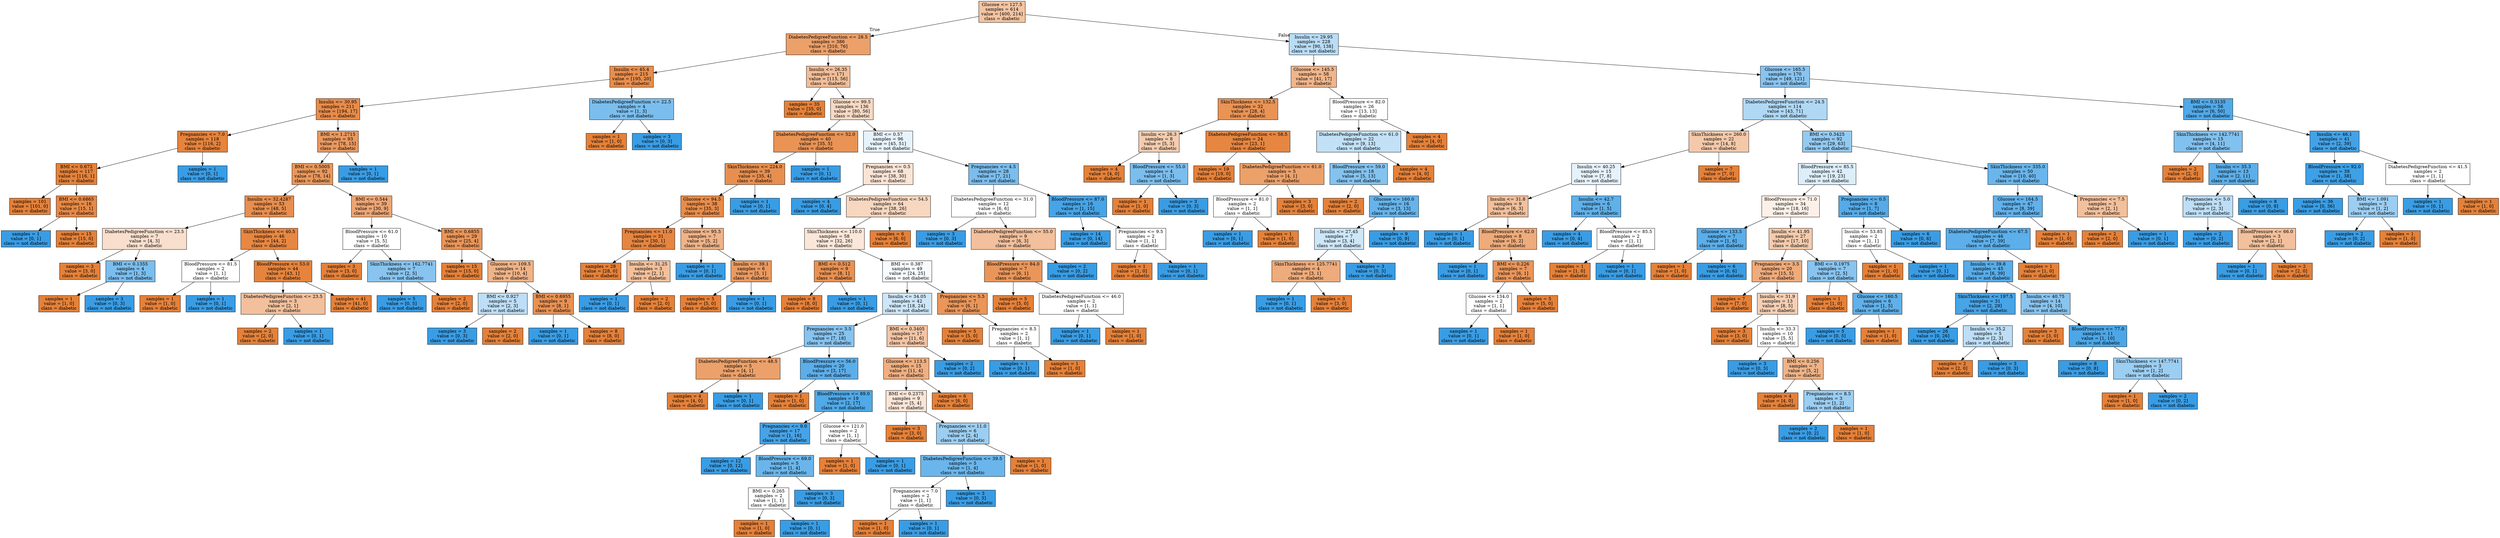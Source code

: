digraph Tree {
node [shape=box, style="filled", color="black"] ;
0 [label="Glucose <= 127.5\nsamples = 614\nvalue = [400, 214]\nclass = diabetic", fillcolor="#e5813977"] ;
1 [label="DiabetesPedigreeFunction <= 28.5\nsamples = 386\nvalue = [310, 76]\nclass = diabetic", fillcolor="#e58139c0"] ;
0 -> 1 [labeldistance=2.5, labelangle=45, headlabel="True"] ;
2 [label="Insulin <= 45.4\nsamples = 215\nvalue = [195, 20]\nclass = diabetic", fillcolor="#e58139e5"] ;
1 -> 2 ;
3 [label="Insulin <= 30.95\nsamples = 211\nvalue = [194, 17]\nclass = diabetic", fillcolor="#e58139e9"] ;
2 -> 3 ;
4 [label="Pregnancies <= 7.0\nsamples = 118\nvalue = [116, 2]\nclass = diabetic", fillcolor="#e58139fb"] ;
3 -> 4 ;
5 [label="BMI <= 0.672\nsamples = 117\nvalue = [116, 1]\nclass = diabetic", fillcolor="#e58139fd"] ;
4 -> 5 ;
6 [label="samples = 101\nvalue = [101, 0]\nclass = diabetic", fillcolor="#e58139ff"] ;
5 -> 6 ;
7 [label="BMI <= 0.6865\nsamples = 16\nvalue = [15, 1]\nclass = diabetic", fillcolor="#e58139ee"] ;
5 -> 7 ;
8 [label="samples = 1\nvalue = [0, 1]\nclass = not diabetic", fillcolor="#399de5ff"] ;
7 -> 8 ;
9 [label="samples = 15\nvalue = [15, 0]\nclass = diabetic", fillcolor="#e58139ff"] ;
7 -> 9 ;
10 [label="samples = 1\nvalue = [0, 1]\nclass = not diabetic", fillcolor="#399de5ff"] ;
4 -> 10 ;
11 [label="BMI <= 1.2715\nsamples = 93\nvalue = [78, 15]\nclass = diabetic", fillcolor="#e58139ce"] ;
3 -> 11 ;
12 [label="BMI <= 0.5005\nsamples = 92\nvalue = [78, 14]\nclass = diabetic", fillcolor="#e58139d1"] ;
11 -> 12 ;
13 [label="Insulin <= 32.4287\nsamples = 53\nvalue = [48, 5]\nclass = diabetic", fillcolor="#e58139e4"] ;
12 -> 13 ;
14 [label="DiabetesPedigreeFunction <= 23.5\nsamples = 7\nvalue = [4, 3]\nclass = diabetic", fillcolor="#e5813940"] ;
13 -> 14 ;
15 [label="samples = 3\nvalue = [3, 0]\nclass = diabetic", fillcolor="#e58139ff"] ;
14 -> 15 ;
16 [label="BMI <= 0.1355\nsamples = 4\nvalue = [1, 3]\nclass = not diabetic", fillcolor="#399de5aa"] ;
14 -> 16 ;
17 [label="samples = 1\nvalue = [1, 0]\nclass = diabetic", fillcolor="#e58139ff"] ;
16 -> 17 ;
18 [label="samples = 3\nvalue = [0, 3]\nclass = not diabetic", fillcolor="#399de5ff"] ;
16 -> 18 ;
19 [label="SkinThickness <= 40.5\nsamples = 46\nvalue = [44, 2]\nclass = diabetic", fillcolor="#e58139f3"] ;
13 -> 19 ;
20 [label="BloodPressure <= 81.5\nsamples = 2\nvalue = [1, 1]\nclass = diabetic", fillcolor="#e5813900"] ;
19 -> 20 ;
21 [label="samples = 1\nvalue = [1, 0]\nclass = diabetic", fillcolor="#e58139ff"] ;
20 -> 21 ;
22 [label="samples = 1\nvalue = [0, 1]\nclass = not diabetic", fillcolor="#399de5ff"] ;
20 -> 22 ;
23 [label="BloodPressure <= 53.0\nsamples = 44\nvalue = [43, 1]\nclass = diabetic", fillcolor="#e58139f9"] ;
19 -> 23 ;
24 [label="DiabetesPedigreeFunction <= 23.5\nsamples = 3\nvalue = [2, 1]\nclass = diabetic", fillcolor="#e581397f"] ;
23 -> 24 ;
25 [label="samples = 2\nvalue = [2, 0]\nclass = diabetic", fillcolor="#e58139ff"] ;
24 -> 25 ;
26 [label="samples = 1\nvalue = [0, 1]\nclass = not diabetic", fillcolor="#399de5ff"] ;
24 -> 26 ;
27 [label="samples = 41\nvalue = [41, 0]\nclass = diabetic", fillcolor="#e58139ff"] ;
23 -> 27 ;
28 [label="BMI <= 0.544\nsamples = 39\nvalue = [30, 9]\nclass = diabetic", fillcolor="#e58139b3"] ;
12 -> 28 ;
29 [label="BloodPressure <= 61.0\nsamples = 10\nvalue = [5, 5]\nclass = diabetic", fillcolor="#e5813900"] ;
28 -> 29 ;
30 [label="samples = 3\nvalue = [3, 0]\nclass = diabetic", fillcolor="#e58139ff"] ;
29 -> 30 ;
31 [label="SkinThickness <= 162.7741\nsamples = 7\nvalue = [2, 5]\nclass = not diabetic", fillcolor="#399de599"] ;
29 -> 31 ;
32 [label="samples = 5\nvalue = [0, 5]\nclass = not diabetic", fillcolor="#399de5ff"] ;
31 -> 32 ;
33 [label="samples = 2\nvalue = [2, 0]\nclass = diabetic", fillcolor="#e58139ff"] ;
31 -> 33 ;
34 [label="BMI <= 0.6855\nsamples = 29\nvalue = [25, 4]\nclass = diabetic", fillcolor="#e58139d6"] ;
28 -> 34 ;
35 [label="samples = 15\nvalue = [15, 0]\nclass = diabetic", fillcolor="#e58139ff"] ;
34 -> 35 ;
36 [label="Glucose <= 109.5\nsamples = 14\nvalue = [10, 4]\nclass = diabetic", fillcolor="#e5813999"] ;
34 -> 36 ;
37 [label="BMI <= 0.927\nsamples = 5\nvalue = [2, 3]\nclass = not diabetic", fillcolor="#399de555"] ;
36 -> 37 ;
38 [label="samples = 3\nvalue = [0, 3]\nclass = not diabetic", fillcolor="#399de5ff"] ;
37 -> 38 ;
39 [label="samples = 2\nvalue = [2, 0]\nclass = diabetic", fillcolor="#e58139ff"] ;
37 -> 39 ;
40 [label="BMI <= 0.6955\nsamples = 9\nvalue = [8, 1]\nclass = diabetic", fillcolor="#e58139df"] ;
36 -> 40 ;
41 [label="samples = 1\nvalue = [0, 1]\nclass = not diabetic", fillcolor="#399de5ff"] ;
40 -> 41 ;
42 [label="samples = 8\nvalue = [8, 0]\nclass = diabetic", fillcolor="#e58139ff"] ;
40 -> 42 ;
43 [label="samples = 1\nvalue = [0, 1]\nclass = not diabetic", fillcolor="#399de5ff"] ;
11 -> 43 ;
44 [label="DiabetesPedigreeFunction <= 22.5\nsamples = 4\nvalue = [1, 3]\nclass = not diabetic", fillcolor="#399de5aa"] ;
2 -> 44 ;
45 [label="samples = 1\nvalue = [1, 0]\nclass = diabetic", fillcolor="#e58139ff"] ;
44 -> 45 ;
46 [label="samples = 3\nvalue = [0, 3]\nclass = not diabetic", fillcolor="#399de5ff"] ;
44 -> 46 ;
47 [label="Insulin <= 26.35\nsamples = 171\nvalue = [115, 56]\nclass = diabetic", fillcolor="#e5813983"] ;
1 -> 47 ;
48 [label="samples = 35\nvalue = [35, 0]\nclass = diabetic", fillcolor="#e58139ff"] ;
47 -> 48 ;
49 [label="Glucose <= 99.5\nsamples = 136\nvalue = [80, 56]\nclass = diabetic", fillcolor="#e581394d"] ;
47 -> 49 ;
50 [label="DiabetesPedigreeFunction <= 52.0\nsamples = 40\nvalue = [35, 5]\nclass = diabetic", fillcolor="#e58139db"] ;
49 -> 50 ;
51 [label="SkinThickness <= 224.0\nsamples = 39\nvalue = [35, 4]\nclass = diabetic", fillcolor="#e58139e2"] ;
50 -> 51 ;
52 [label="Glucose <= 94.5\nsamples = 38\nvalue = [35, 3]\nclass = diabetic", fillcolor="#e58139e9"] ;
51 -> 52 ;
53 [label="Pregnancies <= 11.0\nsamples = 31\nvalue = [30, 1]\nclass = diabetic", fillcolor="#e58139f6"] ;
52 -> 53 ;
54 [label="samples = 28\nvalue = [28, 0]\nclass = diabetic", fillcolor="#e58139ff"] ;
53 -> 54 ;
55 [label="Insulin <= 31.25\nsamples = 3\nvalue = [2, 1]\nclass = diabetic", fillcolor="#e581397f"] ;
53 -> 55 ;
56 [label="samples = 1\nvalue = [0, 1]\nclass = not diabetic", fillcolor="#399de5ff"] ;
55 -> 56 ;
57 [label="samples = 2\nvalue = [2, 0]\nclass = diabetic", fillcolor="#e58139ff"] ;
55 -> 57 ;
58 [label="Glucose <= 95.5\nsamples = 7\nvalue = [5, 2]\nclass = diabetic", fillcolor="#e5813999"] ;
52 -> 58 ;
59 [label="samples = 1\nvalue = [0, 1]\nclass = not diabetic", fillcolor="#399de5ff"] ;
58 -> 59 ;
60 [label="Insulin <= 39.1\nsamples = 6\nvalue = [5, 1]\nclass = diabetic", fillcolor="#e58139cc"] ;
58 -> 60 ;
61 [label="samples = 5\nvalue = [5, 0]\nclass = diabetic", fillcolor="#e58139ff"] ;
60 -> 61 ;
62 [label="samples = 1\nvalue = [0, 1]\nclass = not diabetic", fillcolor="#399de5ff"] ;
60 -> 62 ;
63 [label="samples = 1\nvalue = [0, 1]\nclass = not diabetic", fillcolor="#399de5ff"] ;
51 -> 63 ;
64 [label="samples = 1\nvalue = [0, 1]\nclass = not diabetic", fillcolor="#399de5ff"] ;
50 -> 64 ;
65 [label="BMI <= 0.57\nsamples = 96\nvalue = [45, 51]\nclass = not diabetic", fillcolor="#399de51e"] ;
49 -> 65 ;
66 [label="Pregnancies <= 0.5\nsamples = 68\nvalue = [38, 30]\nclass = diabetic", fillcolor="#e5813936"] ;
65 -> 66 ;
67 [label="samples = 4\nvalue = [0, 4]\nclass = not diabetic", fillcolor="#399de5ff"] ;
66 -> 67 ;
68 [label="DiabetesPedigreeFunction <= 54.5\nsamples = 64\nvalue = [38, 26]\nclass = diabetic", fillcolor="#e5813951"] ;
66 -> 68 ;
69 [label="SkinThickness <= 110.0\nsamples = 58\nvalue = [32, 26]\nclass = diabetic", fillcolor="#e5813930"] ;
68 -> 69 ;
70 [label="BMI <= 0.512\nsamples = 9\nvalue = [8, 1]\nclass = diabetic", fillcolor="#e58139df"] ;
69 -> 70 ;
71 [label="samples = 8\nvalue = [8, 0]\nclass = diabetic", fillcolor="#e58139ff"] ;
70 -> 71 ;
72 [label="samples = 1\nvalue = [0, 1]\nclass = not diabetic", fillcolor="#399de5ff"] ;
70 -> 72 ;
73 [label="BMI <= 0.387\nsamples = 49\nvalue = [24, 25]\nclass = not diabetic", fillcolor="#399de50a"] ;
69 -> 73 ;
74 [label="Insulin <= 34.05\nsamples = 42\nvalue = [18, 24]\nclass = not diabetic", fillcolor="#399de540"] ;
73 -> 74 ;
75 [label="Pregnancies <= 3.5\nsamples = 25\nvalue = [7, 18]\nclass = not diabetic", fillcolor="#399de59c"] ;
74 -> 75 ;
76 [label="DiabetesPedigreeFunction <= 48.5\nsamples = 5\nvalue = [4, 1]\nclass = diabetic", fillcolor="#e58139bf"] ;
75 -> 76 ;
77 [label="samples = 4\nvalue = [4, 0]\nclass = diabetic", fillcolor="#e58139ff"] ;
76 -> 77 ;
78 [label="samples = 1\nvalue = [0, 1]\nclass = not diabetic", fillcolor="#399de5ff"] ;
76 -> 78 ;
79 [label="BloodPressure <= 56.0\nsamples = 20\nvalue = [3, 17]\nclass = not diabetic", fillcolor="#399de5d2"] ;
75 -> 79 ;
80 [label="samples = 1\nvalue = [1, 0]\nclass = diabetic", fillcolor="#e58139ff"] ;
79 -> 80 ;
81 [label="BloodPressure <= 89.0\nsamples = 19\nvalue = [2, 17]\nclass = not diabetic", fillcolor="#399de5e1"] ;
79 -> 81 ;
82 [label="Pregnancies <= 9.0\nsamples = 17\nvalue = [1, 16]\nclass = not diabetic", fillcolor="#399de5ef"] ;
81 -> 82 ;
83 [label="samples = 12\nvalue = [0, 12]\nclass = not diabetic", fillcolor="#399de5ff"] ;
82 -> 83 ;
84 [label="BloodPressure <= 69.0\nsamples = 5\nvalue = [1, 4]\nclass = not diabetic", fillcolor="#399de5bf"] ;
82 -> 84 ;
85 [label="BMI <= 0.265\nsamples = 2\nvalue = [1, 1]\nclass = diabetic", fillcolor="#e5813900"] ;
84 -> 85 ;
86 [label="samples = 1\nvalue = [1, 0]\nclass = diabetic", fillcolor="#e58139ff"] ;
85 -> 86 ;
87 [label="samples = 1\nvalue = [0, 1]\nclass = not diabetic", fillcolor="#399de5ff"] ;
85 -> 87 ;
88 [label="samples = 3\nvalue = [0, 3]\nclass = not diabetic", fillcolor="#399de5ff"] ;
84 -> 88 ;
89 [label="Glucose <= 121.0\nsamples = 2\nvalue = [1, 1]\nclass = diabetic", fillcolor="#e5813900"] ;
81 -> 89 ;
90 [label="samples = 1\nvalue = [1, 0]\nclass = diabetic", fillcolor="#e58139ff"] ;
89 -> 90 ;
91 [label="samples = 1\nvalue = [0, 1]\nclass = not diabetic", fillcolor="#399de5ff"] ;
89 -> 91 ;
92 [label="BMI <= 0.3405\nsamples = 17\nvalue = [11, 6]\nclass = diabetic", fillcolor="#e5813974"] ;
74 -> 92 ;
93 [label="Glucose <= 113.5\nsamples = 15\nvalue = [11, 4]\nclass = diabetic", fillcolor="#e58139a2"] ;
92 -> 93 ;
94 [label="BMI <= 0.2375\nsamples = 9\nvalue = [5, 4]\nclass = diabetic", fillcolor="#e5813933"] ;
93 -> 94 ;
95 [label="samples = 3\nvalue = [3, 0]\nclass = diabetic", fillcolor="#e58139ff"] ;
94 -> 95 ;
96 [label="Pregnancies <= 11.0\nsamples = 6\nvalue = [2, 4]\nclass = not diabetic", fillcolor="#399de57f"] ;
94 -> 96 ;
97 [label="DiabetesPedigreeFunction <= 39.5\nsamples = 5\nvalue = [1, 4]\nclass = not diabetic", fillcolor="#399de5bf"] ;
96 -> 97 ;
98 [label="Pregnancies <= 7.0\nsamples = 2\nvalue = [1, 1]\nclass = diabetic", fillcolor="#e5813900"] ;
97 -> 98 ;
99 [label="samples = 1\nvalue = [1, 0]\nclass = diabetic", fillcolor="#e58139ff"] ;
98 -> 99 ;
100 [label="samples = 1\nvalue = [0, 1]\nclass = not diabetic", fillcolor="#399de5ff"] ;
98 -> 100 ;
101 [label="samples = 3\nvalue = [0, 3]\nclass = not diabetic", fillcolor="#399de5ff"] ;
97 -> 101 ;
102 [label="samples = 1\nvalue = [1, 0]\nclass = diabetic", fillcolor="#e58139ff"] ;
96 -> 102 ;
103 [label="samples = 6\nvalue = [6, 0]\nclass = diabetic", fillcolor="#e58139ff"] ;
93 -> 103 ;
104 [label="samples = 2\nvalue = [0, 2]\nclass = not diabetic", fillcolor="#399de5ff"] ;
92 -> 104 ;
105 [label="Pregnancies <= 5.5\nsamples = 7\nvalue = [6, 1]\nclass = diabetic", fillcolor="#e58139d4"] ;
73 -> 105 ;
106 [label="samples = 5\nvalue = [5, 0]\nclass = diabetic", fillcolor="#e58139ff"] ;
105 -> 106 ;
107 [label="Pregnancies <= 8.5\nsamples = 2\nvalue = [1, 1]\nclass = diabetic", fillcolor="#e5813900"] ;
105 -> 107 ;
108 [label="samples = 1\nvalue = [0, 1]\nclass = not diabetic", fillcolor="#399de5ff"] ;
107 -> 108 ;
109 [label="samples = 1\nvalue = [1, 0]\nclass = diabetic", fillcolor="#e58139ff"] ;
107 -> 109 ;
110 [label="samples = 6\nvalue = [6, 0]\nclass = diabetic", fillcolor="#e58139ff"] ;
68 -> 110 ;
111 [label="Pregnancies <= 4.5\nsamples = 28\nvalue = [7, 21]\nclass = not diabetic", fillcolor="#399de5aa"] ;
65 -> 111 ;
112 [label="DiabetesPedigreeFunction <= 31.0\nsamples = 12\nvalue = [6, 6]\nclass = diabetic", fillcolor="#e5813900"] ;
111 -> 112 ;
113 [label="samples = 3\nvalue = [0, 3]\nclass = not diabetic", fillcolor="#399de5ff"] ;
112 -> 113 ;
114 [label="DiabetesPedigreeFunction <= 55.0\nsamples = 9\nvalue = [6, 3]\nclass = diabetic", fillcolor="#e581397f"] ;
112 -> 114 ;
115 [label="BloodPressure <= 84.0\nsamples = 7\nvalue = [6, 1]\nclass = diabetic", fillcolor="#e58139d4"] ;
114 -> 115 ;
116 [label="samples = 5\nvalue = [5, 0]\nclass = diabetic", fillcolor="#e58139ff"] ;
115 -> 116 ;
117 [label="DiabetesPedigreeFunction <= 46.0\nsamples = 2\nvalue = [1, 1]\nclass = diabetic", fillcolor="#e5813900"] ;
115 -> 117 ;
118 [label="samples = 1\nvalue = [0, 1]\nclass = not diabetic", fillcolor="#399de5ff"] ;
117 -> 118 ;
119 [label="samples = 1\nvalue = [1, 0]\nclass = diabetic", fillcolor="#e58139ff"] ;
117 -> 119 ;
120 [label="samples = 2\nvalue = [0, 2]\nclass = not diabetic", fillcolor="#399de5ff"] ;
114 -> 120 ;
121 [label="BloodPressure <= 87.0\nsamples = 16\nvalue = [1, 15]\nclass = not diabetic", fillcolor="#399de5ee"] ;
111 -> 121 ;
122 [label="samples = 14\nvalue = [0, 14]\nclass = not diabetic", fillcolor="#399de5ff"] ;
121 -> 122 ;
123 [label="Pregnancies <= 9.5\nsamples = 2\nvalue = [1, 1]\nclass = diabetic", fillcolor="#e5813900"] ;
121 -> 123 ;
124 [label="samples = 1\nvalue = [1, 0]\nclass = diabetic", fillcolor="#e58139ff"] ;
123 -> 124 ;
125 [label="samples = 1\nvalue = [0, 1]\nclass = not diabetic", fillcolor="#399de5ff"] ;
123 -> 125 ;
126 [label="Insulin <= 29.95\nsamples = 228\nvalue = [90, 138]\nclass = not diabetic", fillcolor="#399de559"] ;
0 -> 126 [labeldistance=2.5, labelangle=-45, headlabel="False"] ;
127 [label="Glucose <= 145.5\nsamples = 58\nvalue = [41, 17]\nclass = diabetic", fillcolor="#e5813995"] ;
126 -> 127 ;
128 [label="SkinThickness <= 132.5\nsamples = 32\nvalue = [28, 4]\nclass = diabetic", fillcolor="#e58139db"] ;
127 -> 128 ;
129 [label="Insulin <= 26.3\nsamples = 8\nvalue = [5, 3]\nclass = diabetic", fillcolor="#e5813966"] ;
128 -> 129 ;
130 [label="samples = 4\nvalue = [4, 0]\nclass = diabetic", fillcolor="#e58139ff"] ;
129 -> 130 ;
131 [label="BloodPressure <= 55.0\nsamples = 4\nvalue = [1, 3]\nclass = not diabetic", fillcolor="#399de5aa"] ;
129 -> 131 ;
132 [label="samples = 1\nvalue = [1, 0]\nclass = diabetic", fillcolor="#e58139ff"] ;
131 -> 132 ;
133 [label="samples = 3\nvalue = [0, 3]\nclass = not diabetic", fillcolor="#399de5ff"] ;
131 -> 133 ;
134 [label="DiabetesPedigreeFunction <= 58.5\nsamples = 24\nvalue = [23, 1]\nclass = diabetic", fillcolor="#e58139f4"] ;
128 -> 134 ;
135 [label="samples = 19\nvalue = [19, 0]\nclass = diabetic", fillcolor="#e58139ff"] ;
134 -> 135 ;
136 [label="DiabetesPedigreeFunction <= 61.0\nsamples = 5\nvalue = [4, 1]\nclass = diabetic", fillcolor="#e58139bf"] ;
134 -> 136 ;
137 [label="BloodPressure <= 81.0\nsamples = 2\nvalue = [1, 1]\nclass = diabetic", fillcolor="#e5813900"] ;
136 -> 137 ;
138 [label="samples = 1\nvalue = [0, 1]\nclass = not diabetic", fillcolor="#399de5ff"] ;
137 -> 138 ;
139 [label="samples = 1\nvalue = [1, 0]\nclass = diabetic", fillcolor="#e58139ff"] ;
137 -> 139 ;
140 [label="samples = 3\nvalue = [3, 0]\nclass = diabetic", fillcolor="#e58139ff"] ;
136 -> 140 ;
141 [label="BloodPressure <= 82.0\nsamples = 26\nvalue = [13, 13]\nclass = diabetic", fillcolor="#e5813900"] ;
127 -> 141 ;
142 [label="DiabetesPedigreeFunction <= 61.0\nsamples = 22\nvalue = [9, 13]\nclass = not diabetic", fillcolor="#399de54e"] ;
141 -> 142 ;
143 [label="BloodPressure <= 59.0\nsamples = 18\nvalue = [5, 13]\nclass = not diabetic", fillcolor="#399de59d"] ;
142 -> 143 ;
144 [label="samples = 2\nvalue = [2, 0]\nclass = diabetic", fillcolor="#e58139ff"] ;
143 -> 144 ;
145 [label="Glucose <= 160.0\nsamples = 16\nvalue = [3, 13]\nclass = not diabetic", fillcolor="#399de5c4"] ;
143 -> 145 ;
146 [label="Insulin <= 27.45\nsamples = 7\nvalue = [3, 4]\nclass = not diabetic", fillcolor="#399de540"] ;
145 -> 146 ;
147 [label="SkinThickness <= 125.7741\nsamples = 4\nvalue = [3, 1]\nclass = diabetic", fillcolor="#e58139aa"] ;
146 -> 147 ;
148 [label="samples = 1\nvalue = [0, 1]\nclass = not diabetic", fillcolor="#399de5ff"] ;
147 -> 148 ;
149 [label="samples = 3\nvalue = [3, 0]\nclass = diabetic", fillcolor="#e58139ff"] ;
147 -> 149 ;
150 [label="samples = 3\nvalue = [0, 3]\nclass = not diabetic", fillcolor="#399de5ff"] ;
146 -> 150 ;
151 [label="samples = 9\nvalue = [0, 9]\nclass = not diabetic", fillcolor="#399de5ff"] ;
145 -> 151 ;
152 [label="samples = 4\nvalue = [4, 0]\nclass = diabetic", fillcolor="#e58139ff"] ;
142 -> 152 ;
153 [label="samples = 4\nvalue = [4, 0]\nclass = diabetic", fillcolor="#e58139ff"] ;
141 -> 153 ;
154 [label="Glucose <= 165.5\nsamples = 170\nvalue = [49, 121]\nclass = not diabetic", fillcolor="#399de598"] ;
126 -> 154 ;
155 [label="DiabetesPedigreeFunction <= 24.5\nsamples = 114\nvalue = [43, 71]\nclass = not diabetic", fillcolor="#399de565"] ;
154 -> 155 ;
156 [label="SkinThickness <= 260.0\nsamples = 22\nvalue = [14, 8]\nclass = diabetic", fillcolor="#e581396d"] ;
155 -> 156 ;
157 [label="Insulin <= 40.25\nsamples = 15\nvalue = [7, 8]\nclass = not diabetic", fillcolor="#399de520"] ;
156 -> 157 ;
158 [label="Insulin <= 31.8\nsamples = 9\nvalue = [6, 3]\nclass = diabetic", fillcolor="#e581397f"] ;
157 -> 158 ;
159 [label="samples = 1\nvalue = [0, 1]\nclass = not diabetic", fillcolor="#399de5ff"] ;
158 -> 159 ;
160 [label="BloodPressure <= 62.0\nsamples = 8\nvalue = [6, 2]\nclass = diabetic", fillcolor="#e58139aa"] ;
158 -> 160 ;
161 [label="samples = 1\nvalue = [0, 1]\nclass = not diabetic", fillcolor="#399de5ff"] ;
160 -> 161 ;
162 [label="BMI <= 0.226\nsamples = 7\nvalue = [6, 1]\nclass = diabetic", fillcolor="#e58139d4"] ;
160 -> 162 ;
163 [label="Glucose <= 134.0\nsamples = 2\nvalue = [1, 1]\nclass = diabetic", fillcolor="#e5813900"] ;
162 -> 163 ;
164 [label="samples = 1\nvalue = [0, 1]\nclass = not diabetic", fillcolor="#399de5ff"] ;
163 -> 164 ;
165 [label="samples = 1\nvalue = [1, 0]\nclass = diabetic", fillcolor="#e58139ff"] ;
163 -> 165 ;
166 [label="samples = 5\nvalue = [5, 0]\nclass = diabetic", fillcolor="#e58139ff"] ;
162 -> 166 ;
167 [label="Insulin <= 42.7\nsamples = 6\nvalue = [1, 5]\nclass = not diabetic", fillcolor="#399de5cc"] ;
157 -> 167 ;
168 [label="samples = 4\nvalue = [0, 4]\nclass = not diabetic", fillcolor="#399de5ff"] ;
167 -> 168 ;
169 [label="BloodPressure <= 85.5\nsamples = 2\nvalue = [1, 1]\nclass = diabetic", fillcolor="#e5813900"] ;
167 -> 169 ;
170 [label="samples = 1\nvalue = [1, 0]\nclass = diabetic", fillcolor="#e58139ff"] ;
169 -> 170 ;
171 [label="samples = 1\nvalue = [0, 1]\nclass = not diabetic", fillcolor="#399de5ff"] ;
169 -> 171 ;
172 [label="samples = 7\nvalue = [7, 0]\nclass = diabetic", fillcolor="#e58139ff"] ;
156 -> 172 ;
173 [label="BMI <= 0.3425\nsamples = 92\nvalue = [29, 63]\nclass = not diabetic", fillcolor="#399de58a"] ;
155 -> 173 ;
174 [label="BloodPressure <= 85.5\nsamples = 42\nvalue = [19, 23]\nclass = not diabetic", fillcolor="#399de52c"] ;
173 -> 174 ;
175 [label="BloodPressure <= 71.0\nsamples = 34\nvalue = [18, 16]\nclass = diabetic", fillcolor="#e581391c"] ;
174 -> 175 ;
176 [label="Glucose <= 133.5\nsamples = 7\nvalue = [1, 6]\nclass = not diabetic", fillcolor="#399de5d4"] ;
175 -> 176 ;
177 [label="samples = 1\nvalue = [1, 0]\nclass = diabetic", fillcolor="#e58139ff"] ;
176 -> 177 ;
178 [label="samples = 6\nvalue = [0, 6]\nclass = not diabetic", fillcolor="#399de5ff"] ;
176 -> 178 ;
179 [label="Insulin <= 41.95\nsamples = 27\nvalue = [17, 10]\nclass = diabetic", fillcolor="#e5813969"] ;
175 -> 179 ;
180 [label="Pregnancies <= 3.5\nsamples = 20\nvalue = [15, 5]\nclass = diabetic", fillcolor="#e58139aa"] ;
179 -> 180 ;
181 [label="samples = 7\nvalue = [7, 0]\nclass = diabetic", fillcolor="#e58139ff"] ;
180 -> 181 ;
182 [label="Insulin <= 31.9\nsamples = 13\nvalue = [8, 5]\nclass = diabetic", fillcolor="#e5813960"] ;
180 -> 182 ;
183 [label="samples = 3\nvalue = [3, 0]\nclass = diabetic", fillcolor="#e58139ff"] ;
182 -> 183 ;
184 [label="Insulin <= 33.3\nsamples = 10\nvalue = [5, 5]\nclass = diabetic", fillcolor="#e5813900"] ;
182 -> 184 ;
185 [label="samples = 3\nvalue = [0, 3]\nclass = not diabetic", fillcolor="#399de5ff"] ;
184 -> 185 ;
186 [label="BMI <= 0.256\nsamples = 7\nvalue = [5, 2]\nclass = diabetic", fillcolor="#e5813999"] ;
184 -> 186 ;
187 [label="samples = 4\nvalue = [4, 0]\nclass = diabetic", fillcolor="#e58139ff"] ;
186 -> 187 ;
188 [label="Pregnancies <= 8.5\nsamples = 3\nvalue = [1, 2]\nclass = not diabetic", fillcolor="#399de57f"] ;
186 -> 188 ;
189 [label="samples = 2\nvalue = [0, 2]\nclass = not diabetic", fillcolor="#399de5ff"] ;
188 -> 189 ;
190 [label="samples = 1\nvalue = [1, 0]\nclass = diabetic", fillcolor="#e58139ff"] ;
188 -> 190 ;
191 [label="BMI <= 0.1975\nsamples = 7\nvalue = [2, 5]\nclass = not diabetic", fillcolor="#399de599"] ;
179 -> 191 ;
192 [label="samples = 1\nvalue = [1, 0]\nclass = diabetic", fillcolor="#e58139ff"] ;
191 -> 192 ;
193 [label="Glucose <= 160.5\nsamples = 6\nvalue = [1, 5]\nclass = not diabetic", fillcolor="#399de5cc"] ;
191 -> 193 ;
194 [label="samples = 5\nvalue = [0, 5]\nclass = not diabetic", fillcolor="#399de5ff"] ;
193 -> 194 ;
195 [label="samples = 1\nvalue = [1, 0]\nclass = diabetic", fillcolor="#e58139ff"] ;
193 -> 195 ;
196 [label="Pregnancies <= 0.5\nsamples = 8\nvalue = [1, 7]\nclass = not diabetic", fillcolor="#399de5db"] ;
174 -> 196 ;
197 [label="Insulin <= 53.85\nsamples = 2\nvalue = [1, 1]\nclass = diabetic", fillcolor="#e5813900"] ;
196 -> 197 ;
198 [label="samples = 1\nvalue = [1, 0]\nclass = diabetic", fillcolor="#e58139ff"] ;
197 -> 198 ;
199 [label="samples = 1\nvalue = [0, 1]\nclass = not diabetic", fillcolor="#399de5ff"] ;
197 -> 199 ;
200 [label="samples = 6\nvalue = [0, 6]\nclass = not diabetic", fillcolor="#399de5ff"] ;
196 -> 200 ;
201 [label="SkinThickness <= 335.0\nsamples = 50\nvalue = [10, 40]\nclass = not diabetic", fillcolor="#399de5bf"] ;
173 -> 201 ;
202 [label="Glucose <= 164.5\nsamples = 47\nvalue = [8, 39]\nclass = not diabetic", fillcolor="#399de5cb"] ;
201 -> 202 ;
203 [label="DiabetesPedigreeFunction <= 67.5\nsamples = 46\nvalue = [7, 39]\nclass = not diabetic", fillcolor="#399de5d1"] ;
202 -> 203 ;
204 [label="Insulin <= 39.8\nsamples = 45\nvalue = [6, 39]\nclass = not diabetic", fillcolor="#399de5d8"] ;
203 -> 204 ;
205 [label="SkinThickness <= 197.5\nsamples = 31\nvalue = [2, 29]\nclass = not diabetic", fillcolor="#399de5ed"] ;
204 -> 205 ;
206 [label="samples = 26\nvalue = [0, 26]\nclass = not diabetic", fillcolor="#399de5ff"] ;
205 -> 206 ;
207 [label="Insulin <= 35.2\nsamples = 5\nvalue = [2, 3]\nclass = not diabetic", fillcolor="#399de555"] ;
205 -> 207 ;
208 [label="samples = 2\nvalue = [2, 0]\nclass = diabetic", fillcolor="#e58139ff"] ;
207 -> 208 ;
209 [label="samples = 3\nvalue = [0, 3]\nclass = not diabetic", fillcolor="#399de5ff"] ;
207 -> 209 ;
210 [label="Insulin <= 40.75\nsamples = 14\nvalue = [4, 10]\nclass = not diabetic", fillcolor="#399de599"] ;
204 -> 210 ;
211 [label="samples = 3\nvalue = [3, 0]\nclass = diabetic", fillcolor="#e58139ff"] ;
210 -> 211 ;
212 [label="BloodPressure <= 77.0\nsamples = 11\nvalue = [1, 10]\nclass = not diabetic", fillcolor="#399de5e6"] ;
210 -> 212 ;
213 [label="samples = 8\nvalue = [0, 8]\nclass = not diabetic", fillcolor="#399de5ff"] ;
212 -> 213 ;
214 [label="SkinThickness <= 147.7741\nsamples = 3\nvalue = [1, 2]\nclass = not diabetic", fillcolor="#399de57f"] ;
212 -> 214 ;
215 [label="samples = 1\nvalue = [1, 0]\nclass = diabetic", fillcolor="#e58139ff"] ;
214 -> 215 ;
216 [label="samples = 2\nvalue = [0, 2]\nclass = not diabetic", fillcolor="#399de5ff"] ;
214 -> 216 ;
217 [label="samples = 1\nvalue = [1, 0]\nclass = diabetic", fillcolor="#e58139ff"] ;
203 -> 217 ;
218 [label="samples = 1\nvalue = [1, 0]\nclass = diabetic", fillcolor="#e58139ff"] ;
202 -> 218 ;
219 [label="Pregnancies <= 7.5\nsamples = 3\nvalue = [2, 1]\nclass = diabetic", fillcolor="#e581397f"] ;
201 -> 219 ;
220 [label="samples = 2\nvalue = [2, 0]\nclass = diabetic", fillcolor="#e58139ff"] ;
219 -> 220 ;
221 [label="samples = 1\nvalue = [0, 1]\nclass = not diabetic", fillcolor="#399de5ff"] ;
219 -> 221 ;
222 [label="BMI <= 0.3135\nsamples = 56\nvalue = [6, 50]\nclass = not diabetic", fillcolor="#399de5e0"] ;
154 -> 222 ;
223 [label="SkinThickness <= 142.7741\nsamples = 15\nvalue = [4, 11]\nclass = not diabetic", fillcolor="#399de5a2"] ;
222 -> 223 ;
224 [label="samples = 2\nvalue = [2, 0]\nclass = diabetic", fillcolor="#e58139ff"] ;
223 -> 224 ;
225 [label="Insulin <= 35.3\nsamples = 13\nvalue = [2, 11]\nclass = not diabetic", fillcolor="#399de5d1"] ;
223 -> 225 ;
226 [label="Pregnancies <= 5.0\nsamples = 5\nvalue = [2, 3]\nclass = not diabetic", fillcolor="#399de555"] ;
225 -> 226 ;
227 [label="samples = 2\nvalue = [0, 2]\nclass = not diabetic", fillcolor="#399de5ff"] ;
226 -> 227 ;
228 [label="BloodPressure <= 66.0\nsamples = 3\nvalue = [2, 1]\nclass = diabetic", fillcolor="#e581397f"] ;
226 -> 228 ;
229 [label="samples = 1\nvalue = [0, 1]\nclass = not diabetic", fillcolor="#399de5ff"] ;
228 -> 229 ;
230 [label="samples = 2\nvalue = [2, 0]\nclass = diabetic", fillcolor="#e58139ff"] ;
228 -> 230 ;
231 [label="samples = 8\nvalue = [0, 8]\nclass = not diabetic", fillcolor="#399de5ff"] ;
225 -> 231 ;
232 [label="Insulin <= 46.1\nsamples = 41\nvalue = [2, 39]\nclass = not diabetic", fillcolor="#399de5f2"] ;
222 -> 232 ;
233 [label="BloodPressure <= 92.0\nsamples = 39\nvalue = [1, 38]\nclass = not diabetic", fillcolor="#399de5f8"] ;
232 -> 233 ;
234 [label="samples = 36\nvalue = [0, 36]\nclass = not diabetic", fillcolor="#399de5ff"] ;
233 -> 234 ;
235 [label="BMI <= 1.091\nsamples = 3\nvalue = [1, 2]\nclass = not diabetic", fillcolor="#399de57f"] ;
233 -> 235 ;
236 [label="samples = 2\nvalue = [0, 2]\nclass = not diabetic", fillcolor="#399de5ff"] ;
235 -> 236 ;
237 [label="samples = 1\nvalue = [1, 0]\nclass = diabetic", fillcolor="#e58139ff"] ;
235 -> 237 ;
238 [label="DiabetesPedigreeFunction <= 41.5\nsamples = 2\nvalue = [1, 1]\nclass = diabetic", fillcolor="#e5813900"] ;
232 -> 238 ;
239 [label="samples = 1\nvalue = [0, 1]\nclass = not diabetic", fillcolor="#399de5ff"] ;
238 -> 239 ;
240 [label="samples = 1\nvalue = [1, 0]\nclass = diabetic", fillcolor="#e58139ff"] ;
238 -> 240 ;
}